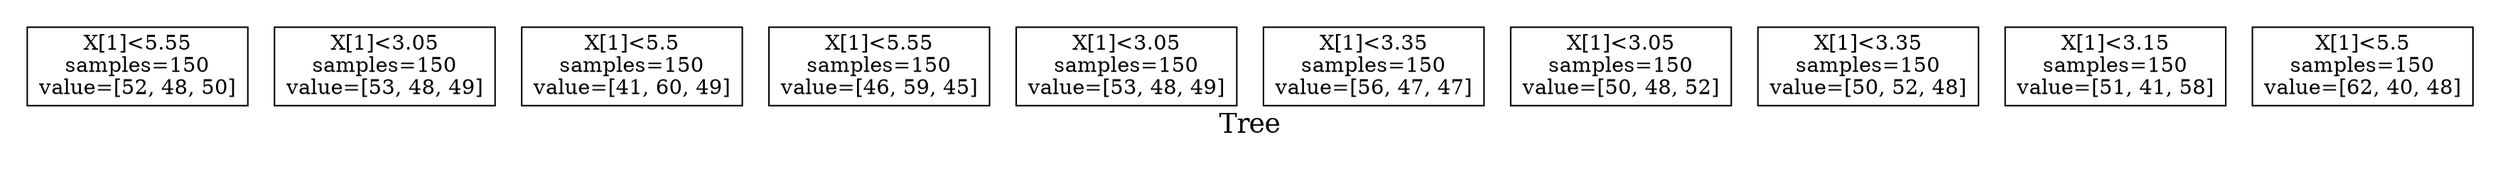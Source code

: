 digraph Tree_model{
graph[
label = "Tree",
bgcolor = "#ffffff",
fontcolor = "#000000",
fontsize = "18",
style = "filled",
margin = 0.2
];
node[
shape = box,
fillcolor = "#ffffff"
];
node1 [
label = "X[1]<5.55
samples=150
value=[52, 48, 50]"
];
node2 [
label = "X[1]<3.05
samples=150
value=[53, 48, 49]"
];
node3 [
label = "X[1]<5.5
samples=150
value=[41, 60, 49]"
];
node4 [
label = "X[1]<5.55
samples=150
value=[46, 59, 45]"
];
node5 [
label = "X[1]<3.05
samples=150
value=[53, 48, 49]"
];
node6 [
label = "X[1]<3.35
samples=150
value=[56, 47, 47]"
];
node7 [
label = "X[1]<3.05
samples=150
value=[50, 48, 52]"
];
node8 [
label = "X[1]<3.35
samples=150
value=[50, 52, 48]"
];
node9 [
label = "X[1]<3.15
samples=150
value=[51, 41, 58]"
];
node10 [
label = "X[1]<5.5
samples=150
value=[62, 40, 48]"
];
}